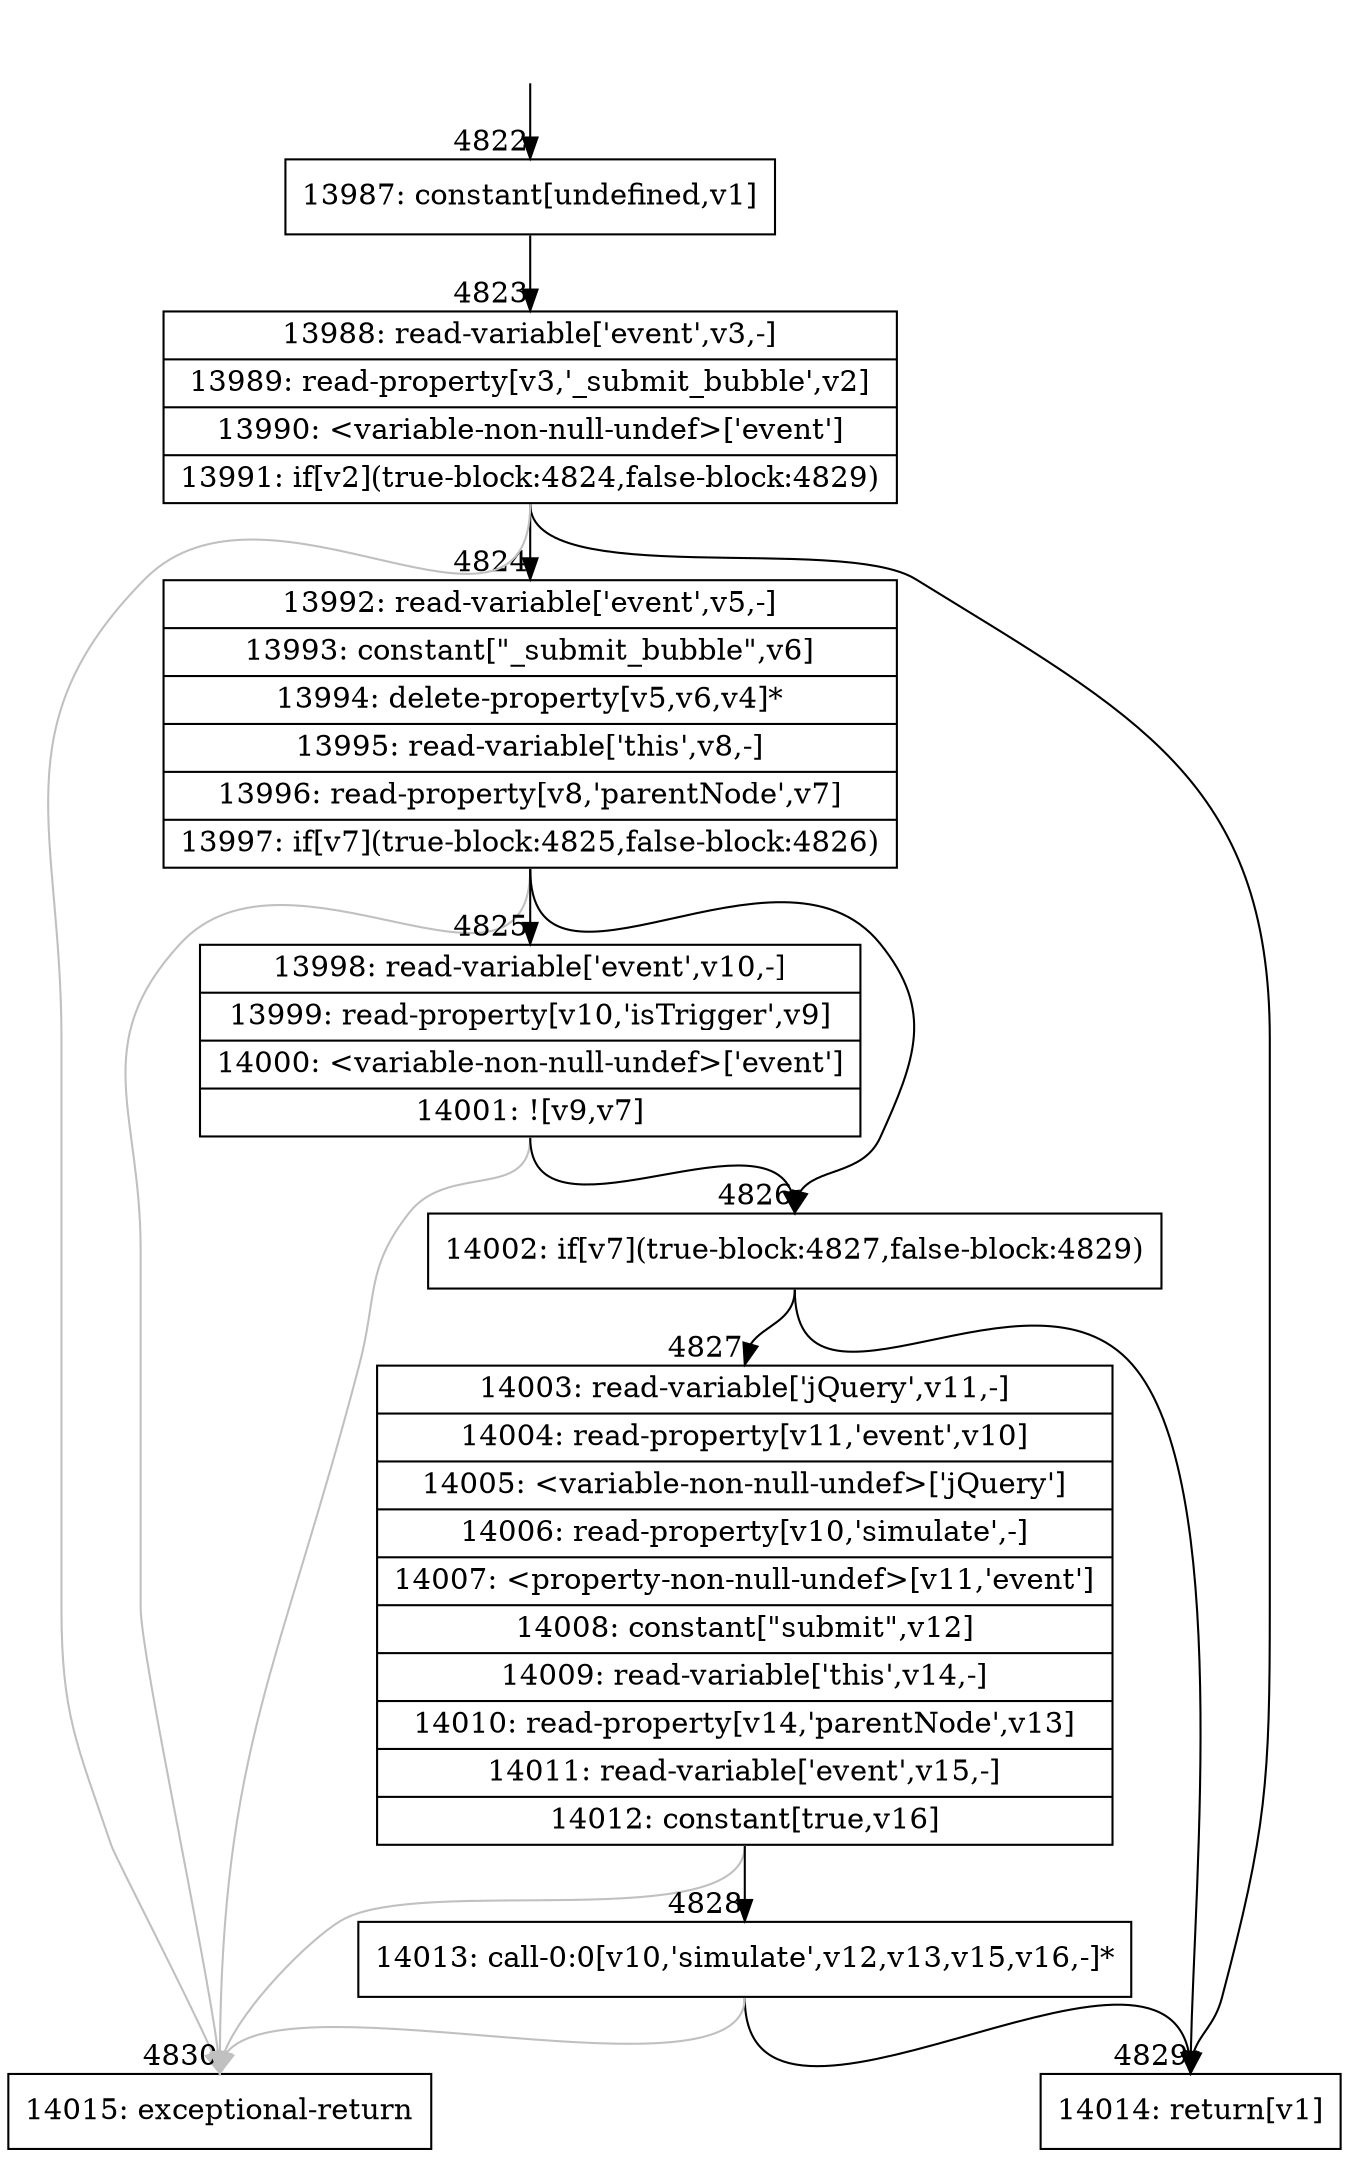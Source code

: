 digraph {
rankdir="TD"
BB_entry302[shape=none,label=""];
BB_entry302 -> BB4822 [tailport=s, headport=n, headlabel="    4822"]
BB4822 [shape=record label="{13987: constant[undefined,v1]}" ] 
BB4822 -> BB4823 [tailport=s, headport=n, headlabel="      4823"]
BB4823 [shape=record label="{13988: read-variable['event',v3,-]|13989: read-property[v3,'_submit_bubble',v2]|13990: \<variable-non-null-undef\>['event']|13991: if[v2](true-block:4824,false-block:4829)}" ] 
BB4823 -> BB4824 [tailport=s, headport=n, headlabel="      4824"]
BB4823 -> BB4829 [tailport=s, headport=n, headlabel="      4829"]
BB4823 -> BB4830 [tailport=s, headport=n, color=gray, headlabel="      4830"]
BB4824 [shape=record label="{13992: read-variable['event',v5,-]|13993: constant[\"_submit_bubble\",v6]|13994: delete-property[v5,v6,v4]*|13995: read-variable['this',v8,-]|13996: read-property[v8,'parentNode',v7]|13997: if[v7](true-block:4825,false-block:4826)}" ] 
BB4824 -> BB4826 [tailport=s, headport=n, headlabel="      4826"]
BB4824 -> BB4825 [tailport=s, headport=n, headlabel="      4825"]
BB4824 -> BB4830 [tailport=s, headport=n, color=gray]
BB4825 [shape=record label="{13998: read-variable['event',v10,-]|13999: read-property[v10,'isTrigger',v9]|14000: \<variable-non-null-undef\>['event']|14001: ![v9,v7]}" ] 
BB4825 -> BB4826 [tailport=s, headport=n]
BB4825 -> BB4830 [tailport=s, headport=n, color=gray]
BB4826 [shape=record label="{14002: if[v7](true-block:4827,false-block:4829)}" ] 
BB4826 -> BB4827 [tailport=s, headport=n, headlabel="      4827"]
BB4826 -> BB4829 [tailport=s, headport=n]
BB4827 [shape=record label="{14003: read-variable['jQuery',v11,-]|14004: read-property[v11,'event',v10]|14005: \<variable-non-null-undef\>['jQuery']|14006: read-property[v10,'simulate',-]|14007: \<property-non-null-undef\>[v11,'event']|14008: constant[\"submit\",v12]|14009: read-variable['this',v14,-]|14010: read-property[v14,'parentNode',v13]|14011: read-variable['event',v15,-]|14012: constant[true,v16]}" ] 
BB4827 -> BB4828 [tailport=s, headport=n, headlabel="      4828"]
BB4827 -> BB4830 [tailport=s, headport=n, color=gray]
BB4828 [shape=record label="{14013: call-0:0[v10,'simulate',v12,v13,v15,v16,-]*}" ] 
BB4828 -> BB4829 [tailport=s, headport=n]
BB4828 -> BB4830 [tailport=s, headport=n, color=gray]
BB4829 [shape=record label="{14014: return[v1]}" ] 
BB4830 [shape=record label="{14015: exceptional-return}" ] 
}
